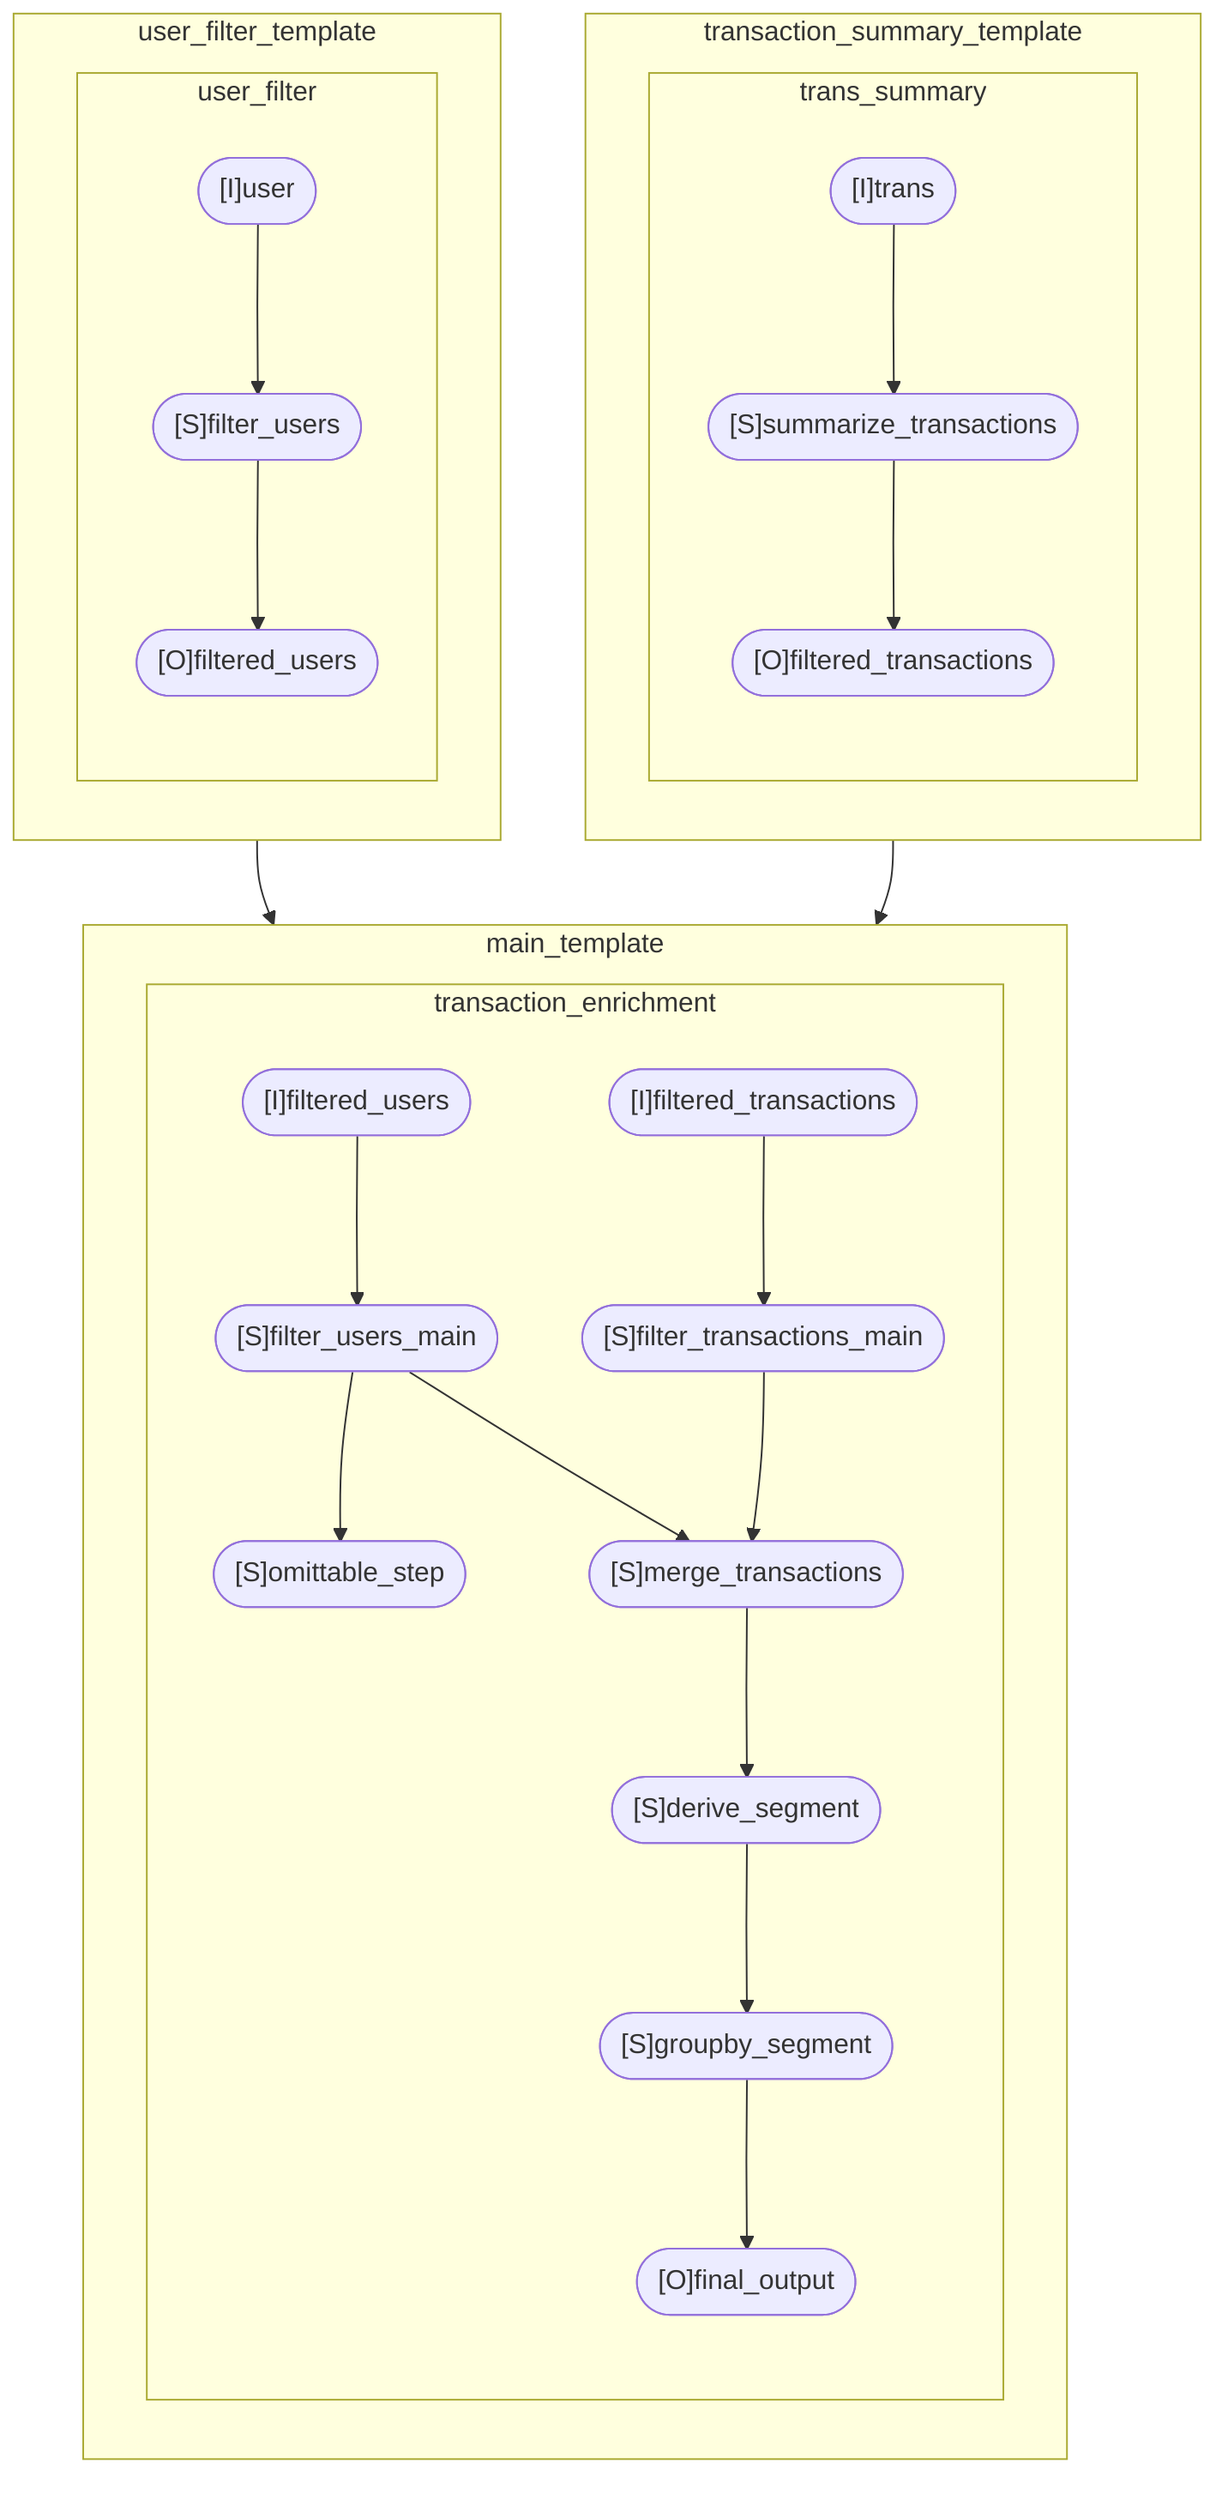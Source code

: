 graph TB
%% Nodes
%% Template: user_filter_template
subgraph T_user_filter_template ["user_filter_template"]
  %% Process: user_filter
  subgraph P_user_filter ["user_filter"]
    I_user_filter_template__user(["[I]user"])
    S_user_filter_template__filter_users(["[S]filter_users"])
    O_user_filter_template__filtered_users(["[O]filtered_users"])
    I_user_filter_template__user --> S_user_filter_template__filter_users
    S_user_filter_template__filter_users --> O_user_filter_template__filtered_users
  end
end
%% Template: transaction_summary_template
subgraph T_transaction_summary_template ["transaction_summary_template"]
  %% Process: trans_summary
  subgraph P_trans_summary ["trans_summary"]
    I_transaction_summary_template__trans(["[I]trans"])
    S_transaction_summary_template__summarize_transactions(["[S]summarize_transactions"])
    O_transaction_summary_template__filtered_transactions(["[O]filtered_transactions"])
    I_transaction_summary_template__trans --> S_transaction_summary_template__summarize_transactions
    S_transaction_summary_template__summarize_transactions --> O_transaction_summary_template__filtered_transactions
  end
end
%% Template: main_template
subgraph T_main_template ["main_template"]
  %% Process: transaction_enrichment
  subgraph P_transaction_enrichment ["transaction_enrichment"]
    I_main_template__filtered_users(["[I]filtered_users"])
    I_main_template__filtered_transactions(["[I]filtered_transactions"])
    S_main_template__filter_users_main(["[S]filter_users_main"])
    S_main_template__omittable_step(["[S]omittable_step"])
    S_main_template__filter_transactions_main(["[S]filter_transactions_main"])
    S_main_template__merge_transactions(["[S]merge_transactions"])
    S_main_template__derive_segment(["[S]derive_segment"])
    S_main_template__groupby_segment(["[S]groupby_segment"])
    O_main_template__final_output(["[O]final_output"])
    I_main_template__filtered_users --> S_main_template__filter_users_main
    S_main_template__filter_users_main --> S_main_template__omittable_step
    I_main_template__filtered_transactions --> S_main_template__filter_transactions_main
    S_main_template__filter_users_main --> S_main_template__merge_transactions
    S_main_template__filter_transactions_main --> S_main_template__merge_transactions
    S_main_template__merge_transactions --> S_main_template__derive_segment
    S_main_template__derive_segment --> S_main_template__groupby_segment
    S_main_template__groupby_segment --> O_main_template__final_output
  end
end
%% Template Dependencies
T_user_filter_template --> T_main_template
T_transaction_summary_template --> T_main_template
